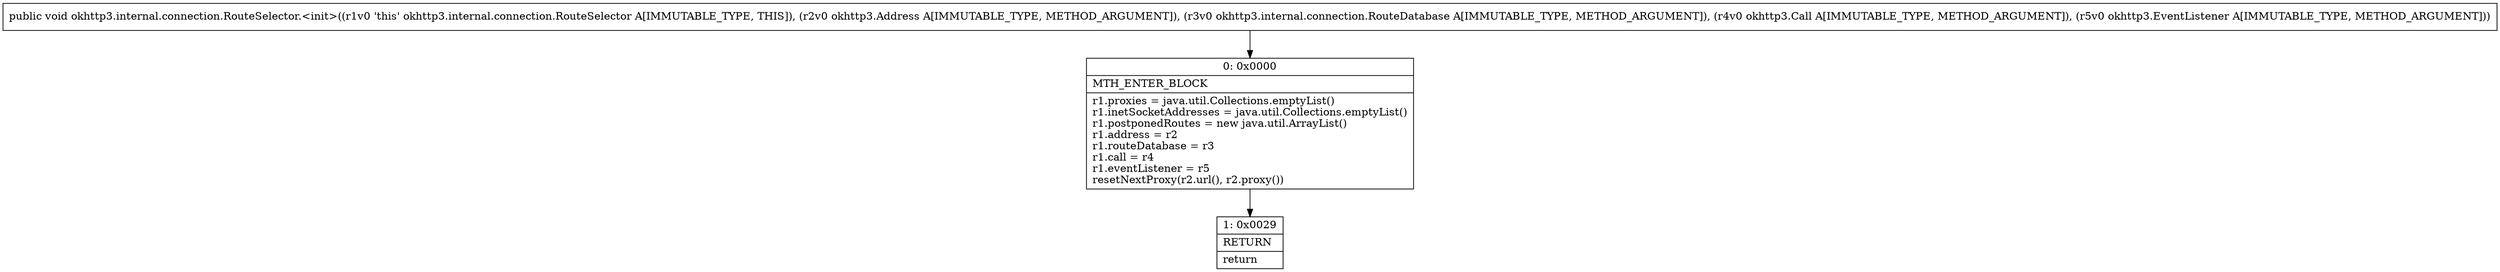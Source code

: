 digraph "CFG forokhttp3.internal.connection.RouteSelector.\<init\>(Lokhttp3\/Address;Lokhttp3\/internal\/connection\/RouteDatabase;Lokhttp3\/Call;Lokhttp3\/EventListener;)V" {
Node_0 [shape=record,label="{0\:\ 0x0000|MTH_ENTER_BLOCK\l|r1.proxies = java.util.Collections.emptyList()\lr1.inetSocketAddresses = java.util.Collections.emptyList()\lr1.postponedRoutes = new java.util.ArrayList()\lr1.address = r2\lr1.routeDatabase = r3\lr1.call = r4\lr1.eventListener = r5\lresetNextProxy(r2.url(), r2.proxy())\l}"];
Node_1 [shape=record,label="{1\:\ 0x0029|RETURN\l|return\l}"];
MethodNode[shape=record,label="{public void okhttp3.internal.connection.RouteSelector.\<init\>((r1v0 'this' okhttp3.internal.connection.RouteSelector A[IMMUTABLE_TYPE, THIS]), (r2v0 okhttp3.Address A[IMMUTABLE_TYPE, METHOD_ARGUMENT]), (r3v0 okhttp3.internal.connection.RouteDatabase A[IMMUTABLE_TYPE, METHOD_ARGUMENT]), (r4v0 okhttp3.Call A[IMMUTABLE_TYPE, METHOD_ARGUMENT]), (r5v0 okhttp3.EventListener A[IMMUTABLE_TYPE, METHOD_ARGUMENT])) }"];
MethodNode -> Node_0;
Node_0 -> Node_1;
}

